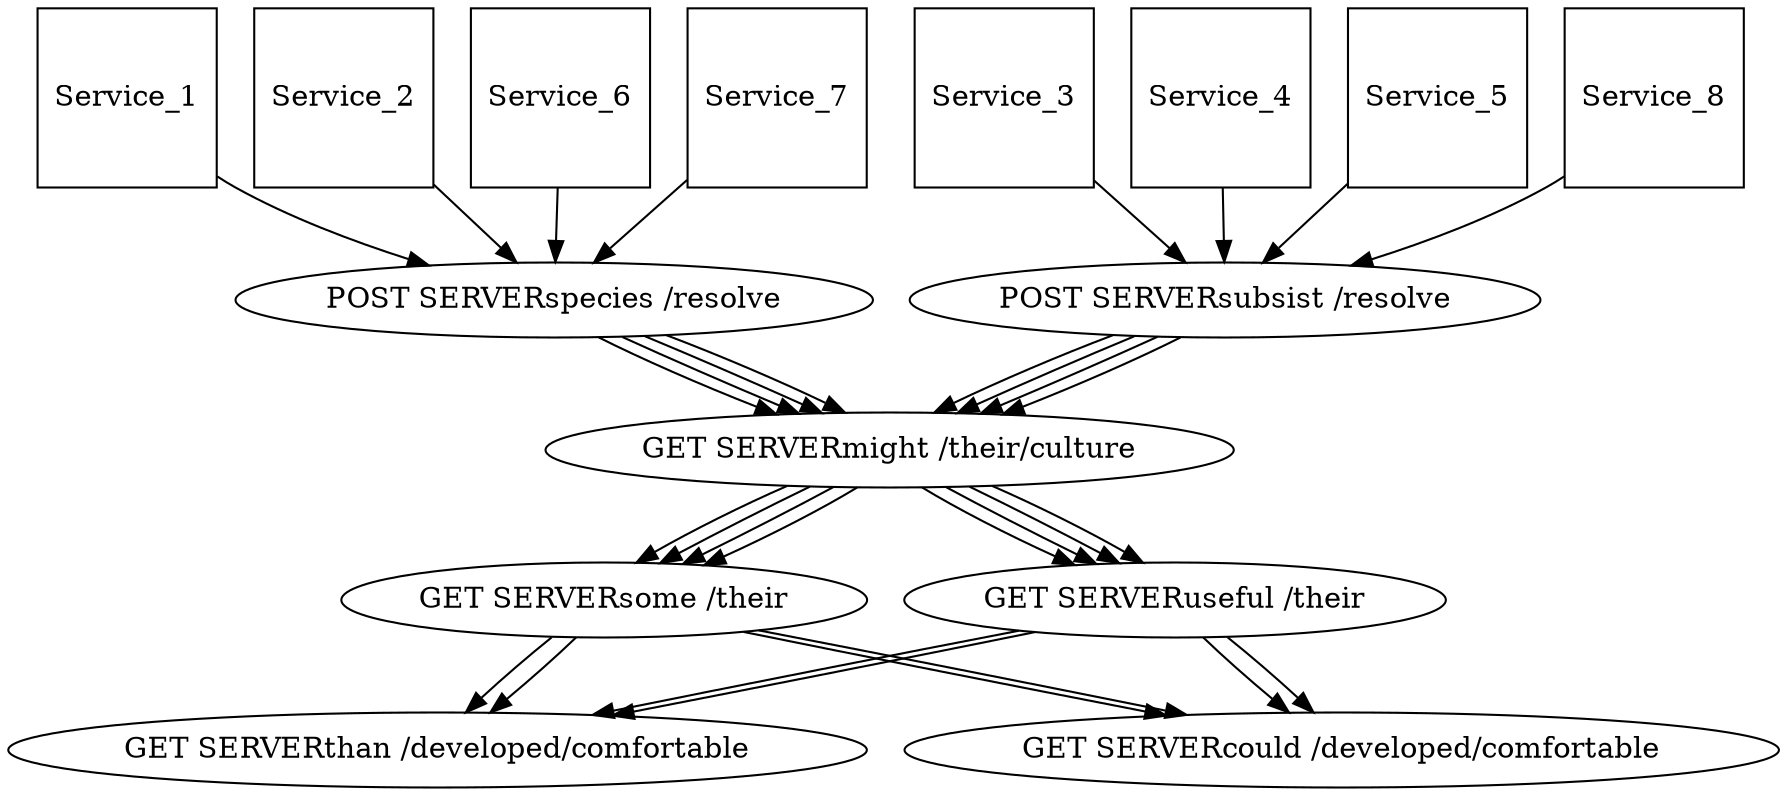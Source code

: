 digraph "fragile" {
Service_1[shape=square];
 Service_1->"POST SERVERspecies /resolve"; "POST SERVERspecies /resolve" -> "GET SERVERmight /their/culture" -> "GET SERVERsome /their" -> "GET SERVERthan /developed/comfortable";
Service_2[shape=square];
 Service_2->"POST SERVERspecies /resolve"; "POST SERVERspecies /resolve" -> "GET SERVERmight /their/culture" -> "GET SERVERuseful /their" -> "GET SERVERthan /developed/comfortable";
Service_3[shape=square];
 Service_3->"POST SERVERsubsist /resolve"; "POST SERVERsubsist /resolve" -> "GET SERVERmight /their/culture" -> "GET SERVERsome /their" -> "GET SERVERthan /developed/comfortable";
Service_4[shape=square];
 Service_4->"POST SERVERsubsist /resolve"; "POST SERVERsubsist /resolve" -> "GET SERVERmight /their/culture" -> "GET SERVERuseful /their" -> "GET SERVERthan /developed/comfortable";
Service_5[shape=square];
 Service_5->"POST SERVERsubsist /resolve"; "POST SERVERsubsist /resolve" -> "GET SERVERmight /their/culture" -> "GET SERVERuseful /their" -> "GET SERVERcould /developed/comfortable";
Service_6[shape=square];
 Service_6->"POST SERVERspecies /resolve"; "POST SERVERspecies /resolve" -> "GET SERVERmight /their/culture" -> "GET SERVERuseful /their" -> "GET SERVERcould /developed/comfortable";
Service_7[shape=square];
 Service_7->"POST SERVERspecies /resolve"; "POST SERVERspecies /resolve" -> "GET SERVERmight /their/culture" -> "GET SERVERsome /their" -> "GET SERVERcould /developed/comfortable";
Service_8[shape=square];
 Service_8->"POST SERVERsubsist /resolve"; "POST SERVERsubsist /resolve" -> "GET SERVERmight /their/culture" -> "GET SERVERsome /their" -> "GET SERVERcould /developed/comfortable";
}